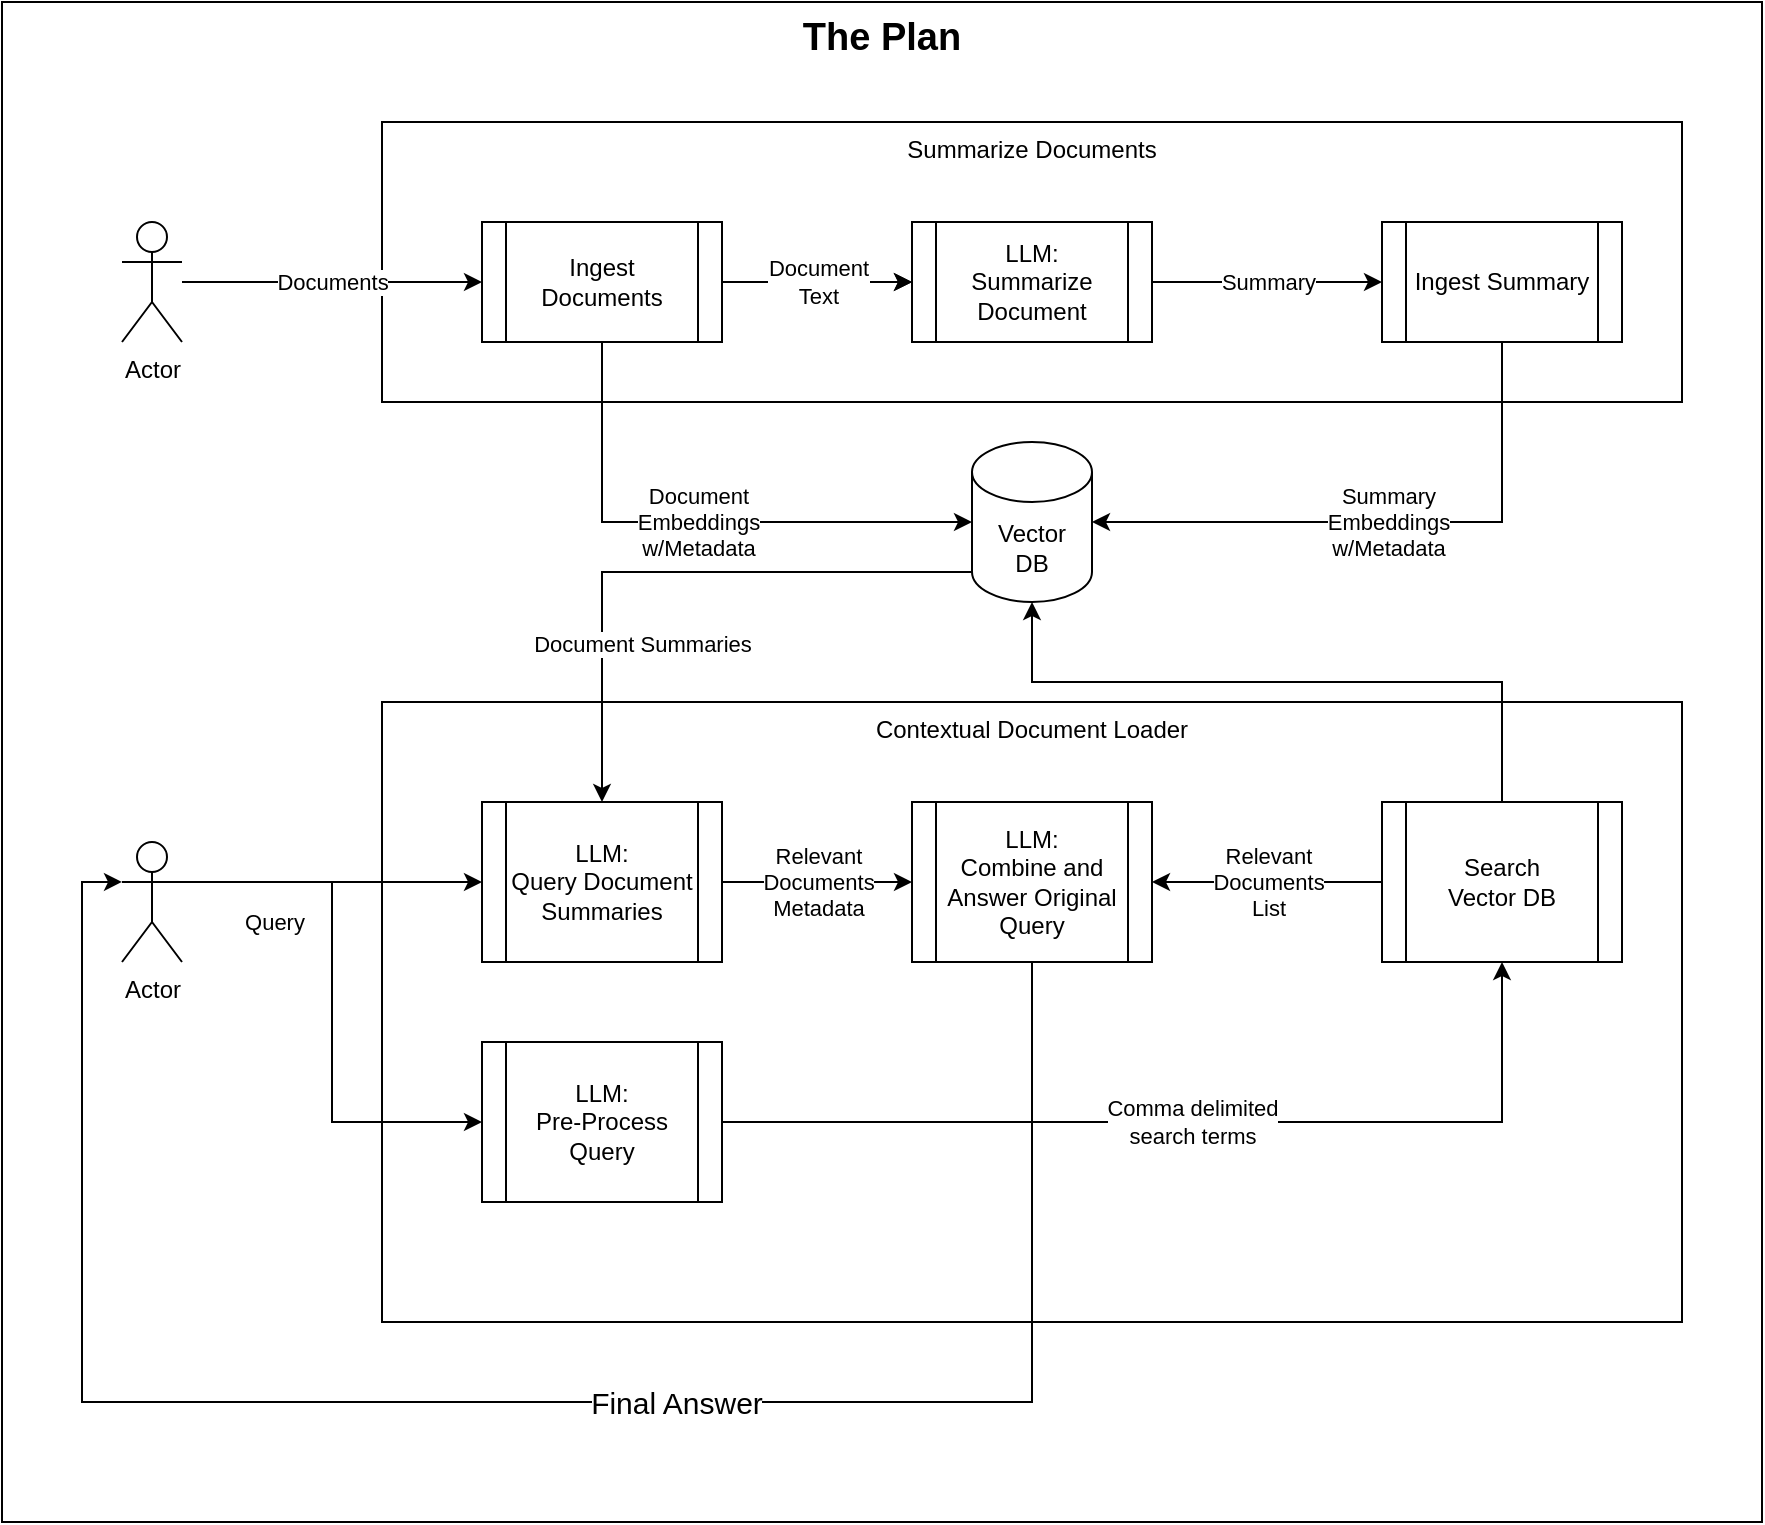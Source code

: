 <mxfile version="21.4.0" type="device" pages="3">
  <diagram id="F4hewUD3S2MZrJXhegjf" name="DocTalk Process Flow">
    <mxGraphModel dx="2284" dy="756" grid="1" gridSize="10" guides="1" tooltips="1" connect="1" arrows="1" fold="1" page="1" pageScale="1" pageWidth="850" pageHeight="1100" math="0" shadow="0">
      <root>
        <mxCell id="0" />
        <mxCell id="1" parent="0" />
        <mxCell id="TebW8Ba8xhdXek9SgM_W-34" value="&lt;font style=&quot;font-size: 19px;&quot;&gt;&lt;span&gt;The Plan&lt;/span&gt;&lt;/font&gt;" style="rounded=0;whiteSpace=wrap;html=1;verticalAlign=top;fontStyle=1" parent="1" vertex="1">
          <mxGeometry x="-60" y="70" width="880" height="760" as="geometry" />
        </mxCell>
        <mxCell id="TebW8Ba8xhdXek9SgM_W-15" value="Contextual Document Loader" style="rounded=0;whiteSpace=wrap;html=1;verticalAlign=top;" parent="1" vertex="1">
          <mxGeometry x="130" y="420" width="650" height="310" as="geometry" />
        </mxCell>
        <mxCell id="TebW8Ba8xhdXek9SgM_W-1" value="Summarize Documents" style="rounded=0;whiteSpace=wrap;html=1;verticalAlign=top;" parent="1" vertex="1">
          <mxGeometry x="130" y="130" width="650" height="140" as="geometry" />
        </mxCell>
        <mxCell id="TebW8Ba8xhdXek9SgM_W-4" value="" style="edgeStyle=orthogonalEdgeStyle;rounded=0;orthogonalLoop=1;jettySize=auto;html=1;" parent="1" source="TebW8Ba8xhdXek9SgM_W-2" target="TebW8Ba8xhdXek9SgM_W-3" edge="1">
          <mxGeometry relative="1" as="geometry" />
        </mxCell>
        <mxCell id="TebW8Ba8xhdXek9SgM_W-5" value="Document&lt;br&gt;Text" style="edgeStyle=orthogonalEdgeStyle;rounded=0;orthogonalLoop=1;jettySize=auto;html=1;" parent="1" source="TebW8Ba8xhdXek9SgM_W-2" target="TebW8Ba8xhdXek9SgM_W-3" edge="1">
          <mxGeometry relative="1" as="geometry" />
        </mxCell>
        <mxCell id="TebW8Ba8xhdXek9SgM_W-9" value="Document &lt;br&gt;Embeddings&lt;br&gt;w/Metadata" style="edgeStyle=orthogonalEdgeStyle;rounded=0;orthogonalLoop=1;jettySize=auto;html=1;exitX=0.5;exitY=1;exitDx=0;exitDy=0;entryX=0;entryY=0.5;entryDx=0;entryDy=0;entryPerimeter=0;" parent="1" source="TebW8Ba8xhdXek9SgM_W-2" target="TebW8Ba8xhdXek9SgM_W-8" edge="1">
          <mxGeometry relative="1" as="geometry" />
        </mxCell>
        <mxCell id="TebW8Ba8xhdXek9SgM_W-2" value="Ingest Documents" style="shape=process;whiteSpace=wrap;html=1;backgroundOutline=1;" parent="1" vertex="1">
          <mxGeometry x="180" y="180" width="120" height="60" as="geometry" />
        </mxCell>
        <mxCell id="TebW8Ba8xhdXek9SgM_W-7" value="Summary" style="edgeStyle=orthogonalEdgeStyle;rounded=0;orthogonalLoop=1;jettySize=auto;html=1;entryX=0;entryY=0.5;entryDx=0;entryDy=0;" parent="1" source="TebW8Ba8xhdXek9SgM_W-3" target="TebW8Ba8xhdXek9SgM_W-10" edge="1">
          <mxGeometry relative="1" as="geometry">
            <mxPoint x="560" y="210" as="targetPoint" />
          </mxGeometry>
        </mxCell>
        <mxCell id="TebW8Ba8xhdXek9SgM_W-3" value="LLM:&lt;br&gt;Summarize Document" style="shape=process;whiteSpace=wrap;html=1;backgroundOutline=1;" parent="1" vertex="1">
          <mxGeometry x="395" y="180" width="120" height="60" as="geometry" />
        </mxCell>
        <mxCell id="TebW8Ba8xhdXek9SgM_W-8" value="Vector&lt;br&gt;DB" style="shape=cylinder3;whiteSpace=wrap;html=1;boundedLbl=1;backgroundOutline=1;size=15;" parent="1" vertex="1">
          <mxGeometry x="425" y="290" width="60" height="80" as="geometry" />
        </mxCell>
        <mxCell id="TebW8Ba8xhdXek9SgM_W-13" value="Summary&lt;br style=&quot;border-color: var(--border-color);&quot;&gt;Embeddings&lt;br style=&quot;border-color: var(--border-color);&quot;&gt;w/Metadata" style="edgeStyle=orthogonalEdgeStyle;rounded=0;orthogonalLoop=1;jettySize=auto;html=1;entryX=1;entryY=0.5;entryDx=0;entryDy=0;entryPerimeter=0;exitX=0.5;exitY=1;exitDx=0;exitDy=0;" parent="1" source="TebW8Ba8xhdXek9SgM_W-10" target="TebW8Ba8xhdXek9SgM_W-8" edge="1">
          <mxGeometry relative="1" as="geometry" />
        </mxCell>
        <mxCell id="TebW8Ba8xhdXek9SgM_W-10" value="Ingest Summary" style="shape=process;whiteSpace=wrap;html=1;backgroundOutline=1;" parent="1" vertex="1">
          <mxGeometry x="630" y="180" width="120" height="60" as="geometry" />
        </mxCell>
        <mxCell id="TebW8Ba8xhdXek9SgM_W-14" style="edgeStyle=orthogonalEdgeStyle;rounded=0;orthogonalLoop=1;jettySize=auto;html=1;exitX=0.5;exitY=1;exitDx=0;exitDy=0;" parent="1" source="TebW8Ba8xhdXek9SgM_W-1" target="TebW8Ba8xhdXek9SgM_W-1" edge="1">
          <mxGeometry relative="1" as="geometry" />
        </mxCell>
        <mxCell id="TebW8Ba8xhdXek9SgM_W-24" style="edgeStyle=orthogonalEdgeStyle;rounded=0;orthogonalLoop=1;jettySize=auto;html=1;entryX=0;entryY=0.5;entryDx=0;entryDy=0;exitX=1;exitY=0.333;exitDx=0;exitDy=0;exitPerimeter=0;" parent="1" source="TebW8Ba8xhdXek9SgM_W-17" target="TebW8Ba8xhdXek9SgM_W-22" edge="1">
          <mxGeometry relative="1" as="geometry" />
        </mxCell>
        <mxCell id="TebW8Ba8xhdXek9SgM_W-17" value="Actor" style="shape=umlActor;verticalLabelPosition=bottom;verticalAlign=top;html=1;outlineConnect=0;" parent="1" vertex="1">
          <mxGeometry y="490" width="30" height="60" as="geometry" />
        </mxCell>
        <mxCell id="TebW8Ba8xhdXek9SgM_W-21" value="Comma delimited &lt;br&gt;search terms" style="edgeStyle=orthogonalEdgeStyle;rounded=0;orthogonalLoop=1;jettySize=auto;html=1;exitX=1;exitY=0.5;exitDx=0;exitDy=0;" parent="1" source="TebW8Ba8xhdXek9SgM_W-22" target="TebW8Ba8xhdXek9SgM_W-20" edge="1">
          <mxGeometry relative="1" as="geometry" />
        </mxCell>
        <mxCell id="TebW8Ba8xhdXek9SgM_W-30" value="Relevant&lt;br&gt;Documents&lt;br&gt;Metadata" style="edgeStyle=orthogonalEdgeStyle;rounded=0;orthogonalLoop=1;jettySize=auto;html=1;entryX=0;entryY=0.5;entryDx=0;entryDy=0;" parent="1" source="TebW8Ba8xhdXek9SgM_W-19" target="TebW8Ba8xhdXek9SgM_W-28" edge="1">
          <mxGeometry relative="1" as="geometry" />
        </mxCell>
        <mxCell id="TebW8Ba8xhdXek9SgM_W-19" value="LLM:&lt;br&gt;Query Document Summaries" style="shape=process;whiteSpace=wrap;html=1;backgroundOutline=1;" parent="1" vertex="1">
          <mxGeometry x="180" y="470" width="120" height="80" as="geometry" />
        </mxCell>
        <mxCell id="TebW8Ba8xhdXek9SgM_W-25" style="edgeStyle=orthogonalEdgeStyle;rounded=0;orthogonalLoop=1;jettySize=auto;html=1;entryX=0.5;entryY=1;entryDx=0;entryDy=0;entryPerimeter=0;exitX=0.5;exitY=0;exitDx=0;exitDy=0;" parent="1" source="TebW8Ba8xhdXek9SgM_W-20" target="TebW8Ba8xhdXek9SgM_W-8" edge="1">
          <mxGeometry relative="1" as="geometry">
            <Array as="points">
              <mxPoint x="630" y="410" />
              <mxPoint x="420" y="410" />
            </Array>
          </mxGeometry>
        </mxCell>
        <mxCell id="TebW8Ba8xhdXek9SgM_W-29" value="Relevant&lt;br&gt;Documents&lt;br&gt;List" style="edgeStyle=orthogonalEdgeStyle;rounded=0;orthogonalLoop=1;jettySize=auto;html=1;" parent="1" source="TebW8Ba8xhdXek9SgM_W-20" target="TebW8Ba8xhdXek9SgM_W-28" edge="1">
          <mxGeometry relative="1" as="geometry" />
        </mxCell>
        <mxCell id="TebW8Ba8xhdXek9SgM_W-20" value="Search &lt;br&gt;Vector DB" style="shape=process;whiteSpace=wrap;html=1;backgroundOutline=1;" parent="1" vertex="1">
          <mxGeometry x="630" y="470" width="120" height="80" as="geometry" />
        </mxCell>
        <mxCell id="TebW8Ba8xhdXek9SgM_W-22" value="LLM:&lt;br style=&quot;border-color: var(--border-color);&quot;&gt;Pre-Process Query" style="shape=process;whiteSpace=wrap;html=1;backgroundOutline=1;" parent="1" vertex="1">
          <mxGeometry x="180" y="590" width="120" height="80" as="geometry" />
        </mxCell>
        <mxCell id="TebW8Ba8xhdXek9SgM_W-18" value="Query" style="edgeStyle=orthogonalEdgeStyle;rounded=0;orthogonalLoop=1;jettySize=auto;html=1;entryX=0;entryY=0.5;entryDx=0;entryDy=0;exitX=1;exitY=0.333;exitDx=0;exitDy=0;exitPerimeter=0;" parent="1" source="TebW8Ba8xhdXek9SgM_W-17" target="TebW8Ba8xhdXek9SgM_W-19" edge="1">
          <mxGeometry x="-0.385" y="-20" relative="1" as="geometry">
            <mxPoint as="offset" />
          </mxGeometry>
        </mxCell>
        <mxCell id="TebW8Ba8xhdXek9SgM_W-27" value="Document Summaries" style="edgeStyle=orthogonalEdgeStyle;rounded=0;orthogonalLoop=1;jettySize=auto;html=1;exitX=0;exitY=1;exitDx=0;exitDy=-15;exitPerimeter=0;entryX=0.5;entryY=0;entryDx=0;entryDy=0;" parent="1" source="TebW8Ba8xhdXek9SgM_W-8" target="TebW8Ba8xhdXek9SgM_W-19" edge="1">
          <mxGeometry x="0.472" y="20" relative="1" as="geometry">
            <mxPoint as="offset" />
          </mxGeometry>
        </mxCell>
        <mxCell id="TebW8Ba8xhdXek9SgM_W-31" style="edgeStyle=orthogonalEdgeStyle;rounded=0;orthogonalLoop=1;jettySize=auto;html=1;entryX=0;entryY=0.333;entryDx=0;entryDy=0;entryPerimeter=0;" parent="1" source="TebW8Ba8xhdXek9SgM_W-28" target="TebW8Ba8xhdXek9SgM_W-17" edge="1">
          <mxGeometry relative="1" as="geometry">
            <mxPoint x="-10" y="510" as="targetPoint" />
            <Array as="points">
              <mxPoint x="455" y="770" />
              <mxPoint x="-20" y="770" />
              <mxPoint x="-20" y="510" />
            </Array>
          </mxGeometry>
        </mxCell>
        <mxCell id="TebW8Ba8xhdXek9SgM_W-32" value="&lt;font style=&quot;font-size: 15px;&quot;&gt;Final Answer&lt;/font&gt;" style="edgeLabel;html=1;align=center;verticalAlign=middle;resizable=0;points=[];" parent="TebW8Ba8xhdXek9SgM_W-31" vertex="1" connectable="0">
          <mxGeometry x="-0.184" relative="1" as="geometry">
            <mxPoint as="offset" />
          </mxGeometry>
        </mxCell>
        <mxCell id="TebW8Ba8xhdXek9SgM_W-28" value="LLM:&lt;br&gt;Combine and Answer Original Query" style="shape=process;whiteSpace=wrap;html=1;backgroundOutline=1;" parent="1" vertex="1">
          <mxGeometry x="395" y="470" width="120" height="80" as="geometry" />
        </mxCell>
        <mxCell id="4Gs_dPpBPiGQ9z0D481Y-2" value="Documents" style="edgeStyle=orthogonalEdgeStyle;rounded=0;orthogonalLoop=1;jettySize=auto;html=1;entryX=0;entryY=0.5;entryDx=0;entryDy=0;" parent="1" source="4Gs_dPpBPiGQ9z0D481Y-1" target="TebW8Ba8xhdXek9SgM_W-2" edge="1">
          <mxGeometry relative="1" as="geometry" />
        </mxCell>
        <mxCell id="4Gs_dPpBPiGQ9z0D481Y-1" value="Actor" style="shape=umlActor;verticalLabelPosition=bottom;verticalAlign=top;html=1;outlineConnect=0;" parent="1" vertex="1">
          <mxGeometry y="180" width="30" height="60" as="geometry" />
        </mxCell>
      </root>
    </mxGraphModel>
  </diagram>
  <diagram id="DsZwmQ9Ftr5xbjTvaN1f" name="Recursive Summarizer">
    <mxGraphModel dx="1434" dy="756" grid="1" gridSize="10" guides="1" tooltips="1" connect="1" arrows="1" fold="1" page="1" pageScale="1" pageWidth="850" pageHeight="1100" math="0" shadow="0">
      <root>
        <mxCell id="0" />
        <mxCell id="1" parent="0" />
        <mxCell id="dDtztBSNB50DDKlWQOip-4" value="" style="edgeStyle=orthogonalEdgeStyle;rounded=0;orthogonalLoop=1;jettySize=auto;html=1;" edge="1" parent="1" source="dDtztBSNB50DDKlWQOip-2" target="dDtztBSNB50DDKlWQOip-3">
          <mxGeometry relative="1" as="geometry" />
        </mxCell>
        <mxCell id="dDtztBSNB50DDKlWQOip-2" value="Split Document" style="shape=process;whiteSpace=wrap;html=1;backgroundOutline=1;" vertex="1" parent="1">
          <mxGeometry x="100" y="80" width="120" height="60" as="geometry" />
        </mxCell>
        <mxCell id="dDtztBSNB50DDKlWQOip-7" value="Associate Chunk&lt;br&gt;and Summary" style="edgeStyle=orthogonalEdgeStyle;rounded=0;orthogonalLoop=1;jettySize=auto;html=1;" edge="1" parent="1" source="dDtztBSNB50DDKlWQOip-3" target="dDtztBSNB50DDKlWQOip-6">
          <mxGeometry relative="1" as="geometry" />
        </mxCell>
        <mxCell id="dDtztBSNB50DDKlWQOip-14" value="" style="edgeStyle=orthogonalEdgeStyle;rounded=0;orthogonalLoop=1;jettySize=auto;html=1;" edge="1" parent="1" source="dDtztBSNB50DDKlWQOip-3" target="dDtztBSNB50DDKlWQOip-13">
          <mxGeometry relative="1" as="geometry" />
        </mxCell>
        <mxCell id="dDtztBSNB50DDKlWQOip-3" value="Summarize Chunks" style="shape=process;whiteSpace=wrap;html=1;backgroundOutline=1;" vertex="1" parent="1">
          <mxGeometry x="100" y="210" width="120" height="60" as="geometry" />
        </mxCell>
        <mxCell id="dDtztBSNB50DDKlWQOip-6" value="DB" style="shape=cylinder3;whiteSpace=wrap;html=1;boundedLbl=1;backgroundOutline=1;size=15;" vertex="1" parent="1">
          <mxGeometry x="350" y="200" width="60" height="80" as="geometry" />
        </mxCell>
        <mxCell id="dDtztBSNB50DDKlWQOip-10" style="edgeStyle=orthogonalEdgeStyle;rounded=0;orthogonalLoop=1;jettySize=auto;html=1;entryX=0;entryY=0.5;entryDx=0;entryDy=0;exitX=0;exitY=0.5;exitDx=0;exitDy=0;" edge="1" parent="1" source="dDtztBSNB50DDKlWQOip-8" target="dDtztBSNB50DDKlWQOip-3">
          <mxGeometry relative="1" as="geometry">
            <Array as="points">
              <mxPoint x="60" y="530" />
              <mxPoint x="60" y="240" />
            </Array>
          </mxGeometry>
        </mxCell>
        <mxCell id="dDtztBSNB50DDKlWQOip-8" value="Join 2 nearest chunks on either side" style="shape=process;whiteSpace=wrap;html=1;backgroundOutline=1;" vertex="1" parent="1">
          <mxGeometry x="100" y="500" width="120" height="60" as="geometry" />
        </mxCell>
        <mxCell id="dDtztBSNB50DDKlWQOip-15" value="No" style="edgeStyle=orthogonalEdgeStyle;rounded=0;orthogonalLoop=1;jettySize=auto;html=1;" edge="1" parent="1" source="dDtztBSNB50DDKlWQOip-13" target="dDtztBSNB50DDKlWQOip-8">
          <mxGeometry relative="1" as="geometry" />
        </mxCell>
        <mxCell id="dDtztBSNB50DDKlWQOip-16" value="Yes" style="edgeStyle=orthogonalEdgeStyle;rounded=0;orthogonalLoop=1;jettySize=auto;html=1;exitX=1;exitY=0.5;exitDx=0;exitDy=0;entryX=0;entryY=0.5;entryDx=0;entryDy=0;" edge="1" parent="1" source="dDtztBSNB50DDKlWQOip-13" target="dDtztBSNB50DDKlWQOip-17">
          <mxGeometry relative="1" as="geometry">
            <mxPoint x="320" y="390" as="targetPoint" />
          </mxGeometry>
        </mxCell>
        <mxCell id="dDtztBSNB50DDKlWQOip-13" value="Last&lt;br&gt;Chunk" style="rhombus;whiteSpace=wrap;html=1;" vertex="1" parent="1">
          <mxGeometry x="120" y="350" width="80" height="80" as="geometry" />
        </mxCell>
        <mxCell id="dDtztBSNB50DDKlWQOip-17" value="End" style="rounded=1;whiteSpace=wrap;html=1;" vertex="1" parent="1">
          <mxGeometry x="350" y="380" width="60" height="20" as="geometry" />
        </mxCell>
        <mxCell id="dDtztBSNB50DDKlWQOip-22" value="Keywords&lt;br&gt;&amp;amp; Original Query" style="edgeStyle=orthogonalEdgeStyle;rounded=0;orthogonalLoop=1;jettySize=auto;html=1;" edge="1" parent="1" source="dDtztBSNB50DDKlWQOip-18" target="dDtztBSNB50DDKlWQOip-21">
          <mxGeometry relative="1" as="geometry" />
        </mxCell>
        <mxCell id="dDtztBSNB50DDKlWQOip-18" value="Pre-Parse&lt;br&gt;Query" style="shape=process;whiteSpace=wrap;html=1;backgroundOutline=1;" vertex="1" parent="1">
          <mxGeometry x="550" y="80" width="120" height="60" as="geometry" />
        </mxCell>
        <mxCell id="dDtztBSNB50DDKlWQOip-20" value="Query" style="edgeStyle=orthogonalEdgeStyle;rounded=0;orthogonalLoop=1;jettySize=auto;html=1;" edge="1" parent="1" source="dDtztBSNB50DDKlWQOip-19" target="dDtztBSNB50DDKlWQOip-18">
          <mxGeometry relative="1" as="geometry" />
        </mxCell>
        <mxCell id="dDtztBSNB50DDKlWQOip-19" value="Actor" style="shape=umlActor;verticalLabelPosition=bottom;verticalAlign=top;html=1;outlineConnect=0;" vertex="1" parent="1">
          <mxGeometry x="770" y="80" width="30" height="60" as="geometry" />
        </mxCell>
        <mxCell id="dDtztBSNB50DDKlWQOip-23" style="edgeStyle=orthogonalEdgeStyle;rounded=0;orthogonalLoop=1;jettySize=auto;html=1;entryX=1;entryY=0.5;entryDx=0;entryDy=0;entryPerimeter=0;" edge="1" parent="1" source="dDtztBSNB50DDKlWQOip-21" target="dDtztBSNB50DDKlWQOip-6">
          <mxGeometry relative="1" as="geometry" />
        </mxCell>
        <mxCell id="dDtztBSNB50DDKlWQOip-25" value="Documents" style="edgeStyle=orthogonalEdgeStyle;rounded=0;orthogonalLoop=1;jettySize=auto;html=1;" edge="1" parent="1" source="dDtztBSNB50DDKlWQOip-21" target="dDtztBSNB50DDKlWQOip-24">
          <mxGeometry relative="1" as="geometry" />
        </mxCell>
        <mxCell id="dDtztBSNB50DDKlWQOip-21" value="Search Documents for Keywords" style="shape=process;whiteSpace=wrap;html=1;backgroundOutline=1;" vertex="1" parent="1">
          <mxGeometry x="550" y="210" width="120" height="60" as="geometry" />
        </mxCell>
        <mxCell id="dDtztBSNB50DDKlWQOip-27" value="" style="edgeStyle=orthogonalEdgeStyle;rounded=0;orthogonalLoop=1;jettySize=auto;html=1;shape=link;" edge="1" parent="1" source="dDtztBSNB50DDKlWQOip-24" target="dDtztBSNB50DDKlWQOip-26">
          <mxGeometry relative="1" as="geometry" />
        </mxCell>
        <mxCell id="dDtztBSNB50DDKlWQOip-29" value="" style="edgeStyle=orthogonalEdgeStyle;rounded=0;orthogonalLoop=1;jettySize=auto;html=1;" edge="1" parent="1" source="dDtztBSNB50DDKlWQOip-24" target="dDtztBSNB50DDKlWQOip-28">
          <mxGeometry relative="1" as="geometry" />
        </mxCell>
        <mxCell id="dDtztBSNB50DDKlWQOip-24" value="Search w/Conditional Recurse" style="shape=process;whiteSpace=wrap;html=1;backgroundOutline=1;" vertex="1" parent="1">
          <mxGeometry x="550" y="350" width="120" height="60" as="geometry" />
        </mxCell>
        <mxCell id="dDtztBSNB50DDKlWQOip-26" value="Custom Tool to Retrieve DB Records" style="rounded=0;whiteSpace=wrap;html=1;" vertex="1" parent="1">
          <mxGeometry x="690" y="360" width="120" height="40" as="geometry" />
        </mxCell>
        <mxCell id="dDtztBSNB50DDKlWQOip-30" style="edgeStyle=orthogonalEdgeStyle;rounded=0;orthogonalLoop=1;jettySize=auto;html=1;entryX=1;entryY=0.333;entryDx=0;entryDy=0;entryPerimeter=0;" edge="1" parent="1" source="dDtztBSNB50DDKlWQOip-28" target="dDtztBSNB50DDKlWQOip-19">
          <mxGeometry relative="1" as="geometry">
            <Array as="points">
              <mxPoint x="830" y="520" />
              <mxPoint x="830" y="100" />
            </Array>
          </mxGeometry>
        </mxCell>
        <mxCell id="dDtztBSNB50DDKlWQOip-28" value="Answer w/Sources" style="shape=document;whiteSpace=wrap;html=1;boundedLbl=1;" vertex="1" parent="1">
          <mxGeometry x="550" y="480" width="120" height="80" as="geometry" />
        </mxCell>
      </root>
    </mxGraphModel>
  </diagram>
  <diagram name="Story Writer" id="8iVEoZ1PWA1FOaeu52t3">
    <mxGraphModel dx="2284" dy="756" grid="1" gridSize="10" guides="1" tooltips="1" connect="1" arrows="1" fold="1" page="1" pageScale="1" pageWidth="850" pageHeight="1100" math="0" shadow="0">
      <root>
        <mxCell id="UcIHmKWfdvJArVXMiEov-0" />
        <mxCell id="UcIHmKWfdvJArVXMiEov-1" parent="UcIHmKWfdvJArVXMiEov-0" />
        <mxCell id="UcIHmKWfdvJArVXMiEov-2" value="" style="edgeStyle=orthogonalEdgeStyle;rounded=0;orthogonalLoop=1;jettySize=auto;html=1;" edge="1" parent="UcIHmKWfdvJArVXMiEov-1" source="UcIHmKWfdvJArVXMiEov-3" target="UcIHmKWfdvJArVXMiEov-6">
          <mxGeometry relative="1" as="geometry" />
        </mxCell>
        <mxCell id="UcIHmKWfdvJArVXMiEov-3" value="Generate Story Seed" style="shape=process;whiteSpace=wrap;html=1;backgroundOutline=1;" vertex="1" parent="UcIHmKWfdvJArVXMiEov-1">
          <mxGeometry x="100" y="80" width="120" height="60" as="geometry" />
        </mxCell>
        <mxCell id="UcIHmKWfdvJArVXMiEov-4" value="Associate Chunk&lt;br&gt;and Summary" style="edgeStyle=orthogonalEdgeStyle;rounded=0;orthogonalLoop=1;jettySize=auto;html=1;" edge="1" parent="UcIHmKWfdvJArVXMiEov-1" source="UcIHmKWfdvJArVXMiEov-6" target="UcIHmKWfdvJArVXMiEov-7">
          <mxGeometry relative="1" as="geometry" />
        </mxCell>
        <mxCell id="UcIHmKWfdvJArVXMiEov-5" value="" style="edgeStyle=orthogonalEdgeStyle;rounded=0;orthogonalLoop=1;jettySize=auto;html=1;" edge="1" parent="UcIHmKWfdvJArVXMiEov-1" source="UcIHmKWfdvJArVXMiEov-6" target="UcIHmKWfdvJArVXMiEov-12">
          <mxGeometry relative="1" as="geometry" />
        </mxCell>
        <mxCell id="UcIHmKWfdvJArVXMiEov-6" value="Summarize Chunks" style="shape=process;whiteSpace=wrap;html=1;backgroundOutline=1;" vertex="1" parent="UcIHmKWfdvJArVXMiEov-1">
          <mxGeometry x="100" y="210" width="120" height="60" as="geometry" />
        </mxCell>
        <mxCell id="UcIHmKWfdvJArVXMiEov-7" value="DB" style="shape=cylinder3;whiteSpace=wrap;html=1;boundedLbl=1;backgroundOutline=1;size=15;" vertex="1" parent="UcIHmKWfdvJArVXMiEov-1">
          <mxGeometry x="350" y="200" width="60" height="80" as="geometry" />
        </mxCell>
        <mxCell id="UcIHmKWfdvJArVXMiEov-8" style="edgeStyle=orthogonalEdgeStyle;rounded=0;orthogonalLoop=1;jettySize=auto;html=1;entryX=0;entryY=0.5;entryDx=0;entryDy=0;exitX=0;exitY=0.5;exitDx=0;exitDy=0;" edge="1" parent="UcIHmKWfdvJArVXMiEov-1" source="UcIHmKWfdvJArVXMiEov-9" target="UcIHmKWfdvJArVXMiEov-6">
          <mxGeometry relative="1" as="geometry">
            <Array as="points">
              <mxPoint x="60" y="530" />
              <mxPoint x="60" y="240" />
            </Array>
          </mxGeometry>
        </mxCell>
        <mxCell id="UcIHmKWfdvJArVXMiEov-9" value="Join 2 nearest chunks on either side" style="shape=process;whiteSpace=wrap;html=1;backgroundOutline=1;" vertex="1" parent="UcIHmKWfdvJArVXMiEov-1">
          <mxGeometry x="100" y="500" width="120" height="60" as="geometry" />
        </mxCell>
        <mxCell id="UcIHmKWfdvJArVXMiEov-10" value="No" style="edgeStyle=orthogonalEdgeStyle;rounded=0;orthogonalLoop=1;jettySize=auto;html=1;" edge="1" parent="UcIHmKWfdvJArVXMiEov-1" source="UcIHmKWfdvJArVXMiEov-12" target="UcIHmKWfdvJArVXMiEov-9">
          <mxGeometry relative="1" as="geometry" />
        </mxCell>
        <mxCell id="UcIHmKWfdvJArVXMiEov-11" value="Yes" style="edgeStyle=orthogonalEdgeStyle;rounded=0;orthogonalLoop=1;jettySize=auto;html=1;exitX=1;exitY=0.5;exitDx=0;exitDy=0;entryX=0;entryY=0.5;entryDx=0;entryDy=0;" edge="1" parent="UcIHmKWfdvJArVXMiEov-1" source="UcIHmKWfdvJArVXMiEov-12" target="UcIHmKWfdvJArVXMiEov-13">
          <mxGeometry relative="1" as="geometry">
            <mxPoint x="320" y="390" as="targetPoint" />
          </mxGeometry>
        </mxCell>
        <mxCell id="UcIHmKWfdvJArVXMiEov-12" value="Last&lt;br&gt;Chunk" style="rhombus;whiteSpace=wrap;html=1;" vertex="1" parent="UcIHmKWfdvJArVXMiEov-1">
          <mxGeometry x="120" y="350" width="80" height="80" as="geometry" />
        </mxCell>
        <mxCell id="UcIHmKWfdvJArVXMiEov-13" value="End" style="rounded=1;whiteSpace=wrap;html=1;" vertex="1" parent="UcIHmKWfdvJArVXMiEov-1">
          <mxGeometry x="350" y="380" width="60" height="20" as="geometry" />
        </mxCell>
        <mxCell id="UcIHmKWfdvJArVXMiEov-14" value="Keywords&lt;br&gt;&amp;amp; Original Query" style="edgeStyle=orthogonalEdgeStyle;rounded=0;orthogonalLoop=1;jettySize=auto;html=1;" edge="1" parent="UcIHmKWfdvJArVXMiEov-1" source="UcIHmKWfdvJArVXMiEov-15" target="UcIHmKWfdvJArVXMiEov-20">
          <mxGeometry relative="1" as="geometry" />
        </mxCell>
        <mxCell id="UcIHmKWfdvJArVXMiEov-15" value="Pre-Parse&lt;br&gt;Query" style="shape=process;whiteSpace=wrap;html=1;backgroundOutline=1;" vertex="1" parent="UcIHmKWfdvJArVXMiEov-1">
          <mxGeometry x="550" y="80" width="120" height="60" as="geometry" />
        </mxCell>
        <mxCell id="UcIHmKWfdvJArVXMiEov-16" value="Query" style="edgeStyle=orthogonalEdgeStyle;rounded=0;orthogonalLoop=1;jettySize=auto;html=1;" edge="1" parent="UcIHmKWfdvJArVXMiEov-1" source="UcIHmKWfdvJArVXMiEov-17" target="UcIHmKWfdvJArVXMiEov-15">
          <mxGeometry relative="1" as="geometry" />
        </mxCell>
        <mxCell id="UcIHmKWfdvJArVXMiEov-17" value="Actor" style="shape=umlActor;verticalLabelPosition=bottom;verticalAlign=top;html=1;outlineConnect=0;" vertex="1" parent="UcIHmKWfdvJArVXMiEov-1">
          <mxGeometry x="770" y="80" width="30" height="60" as="geometry" />
        </mxCell>
        <mxCell id="UcIHmKWfdvJArVXMiEov-18" style="edgeStyle=orthogonalEdgeStyle;rounded=0;orthogonalLoop=1;jettySize=auto;html=1;entryX=1;entryY=0.5;entryDx=0;entryDy=0;entryPerimeter=0;" edge="1" parent="UcIHmKWfdvJArVXMiEov-1" source="UcIHmKWfdvJArVXMiEov-20" target="UcIHmKWfdvJArVXMiEov-7">
          <mxGeometry relative="1" as="geometry" />
        </mxCell>
        <mxCell id="UcIHmKWfdvJArVXMiEov-19" value="Documents" style="edgeStyle=orthogonalEdgeStyle;rounded=0;orthogonalLoop=1;jettySize=auto;html=1;" edge="1" parent="UcIHmKWfdvJArVXMiEov-1" source="UcIHmKWfdvJArVXMiEov-20" target="UcIHmKWfdvJArVXMiEov-23">
          <mxGeometry relative="1" as="geometry" />
        </mxCell>
        <mxCell id="UcIHmKWfdvJArVXMiEov-20" value="Search Documents for Keywords" style="shape=process;whiteSpace=wrap;html=1;backgroundOutline=1;" vertex="1" parent="UcIHmKWfdvJArVXMiEov-1">
          <mxGeometry x="550" y="210" width="120" height="60" as="geometry" />
        </mxCell>
        <mxCell id="UcIHmKWfdvJArVXMiEov-21" value="" style="edgeStyle=orthogonalEdgeStyle;rounded=0;orthogonalLoop=1;jettySize=auto;html=1;shape=link;" edge="1" parent="UcIHmKWfdvJArVXMiEov-1" source="UcIHmKWfdvJArVXMiEov-23" target="UcIHmKWfdvJArVXMiEov-24">
          <mxGeometry relative="1" as="geometry" />
        </mxCell>
        <mxCell id="UcIHmKWfdvJArVXMiEov-22" value="" style="edgeStyle=orthogonalEdgeStyle;rounded=0;orthogonalLoop=1;jettySize=auto;html=1;" edge="1" parent="UcIHmKWfdvJArVXMiEov-1" source="UcIHmKWfdvJArVXMiEov-23" target="UcIHmKWfdvJArVXMiEov-26">
          <mxGeometry relative="1" as="geometry" />
        </mxCell>
        <mxCell id="UcIHmKWfdvJArVXMiEov-23" value="Search w/Conditional Recurse" style="shape=process;whiteSpace=wrap;html=1;backgroundOutline=1;" vertex="1" parent="UcIHmKWfdvJArVXMiEov-1">
          <mxGeometry x="550" y="350" width="120" height="60" as="geometry" />
        </mxCell>
        <mxCell id="UcIHmKWfdvJArVXMiEov-24" value="Custom Tool to Retrieve DB Records" style="rounded=0;whiteSpace=wrap;html=1;" vertex="1" parent="UcIHmKWfdvJArVXMiEov-1">
          <mxGeometry x="690" y="360" width="120" height="40" as="geometry" />
        </mxCell>
        <mxCell id="UcIHmKWfdvJArVXMiEov-25" style="edgeStyle=orthogonalEdgeStyle;rounded=0;orthogonalLoop=1;jettySize=auto;html=1;entryX=1;entryY=0.333;entryDx=0;entryDy=0;entryPerimeter=0;" edge="1" parent="UcIHmKWfdvJArVXMiEov-1" source="UcIHmKWfdvJArVXMiEov-26" target="UcIHmKWfdvJArVXMiEov-17">
          <mxGeometry relative="1" as="geometry">
            <Array as="points">
              <mxPoint x="830" y="520" />
              <mxPoint x="830" y="100" />
            </Array>
          </mxGeometry>
        </mxCell>
        <mxCell id="UcIHmKWfdvJArVXMiEov-26" value="Answer w/Sources" style="shape=document;whiteSpace=wrap;html=1;boundedLbl=1;" vertex="1" parent="UcIHmKWfdvJArVXMiEov-1">
          <mxGeometry x="550" y="480" width="120" height="80" as="geometry" />
        </mxCell>
        <mxCell id="2WIz8CD4NkYgaiSPSbiG-1" style="edgeStyle=orthogonalEdgeStyle;rounded=0;orthogonalLoop=1;jettySize=auto;html=1;entryX=0;entryY=0.5;entryDx=0;entryDy=0;" edge="1" parent="UcIHmKWfdvJArVXMiEov-1" source="2WIz8CD4NkYgaiSPSbiG-0" target="UcIHmKWfdvJArVXMiEov-3">
          <mxGeometry relative="1" as="geometry" />
        </mxCell>
        <mxCell id="2WIz8CD4NkYgaiSPSbiG-2" value="Story Seed&lt;br&gt;Prompt" style="edgeLabel;html=1;align=center;verticalAlign=middle;resizable=0;points=[];" vertex="1" connectable="0" parent="2WIz8CD4NkYgaiSPSbiG-1">
          <mxGeometry x="-0.292" y="1" relative="1" as="geometry">
            <mxPoint as="offset" />
          </mxGeometry>
        </mxCell>
        <mxCell id="2WIz8CD4NkYgaiSPSbiG-0" value="Actor" style="shape=umlActor;verticalLabelPosition=bottom;verticalAlign=top;html=1;outlineConnect=0;" vertex="1" parent="UcIHmKWfdvJArVXMiEov-1">
          <mxGeometry x="-60" y="80" width="30" height="60" as="geometry" />
        </mxCell>
      </root>
    </mxGraphModel>
  </diagram>
</mxfile>
